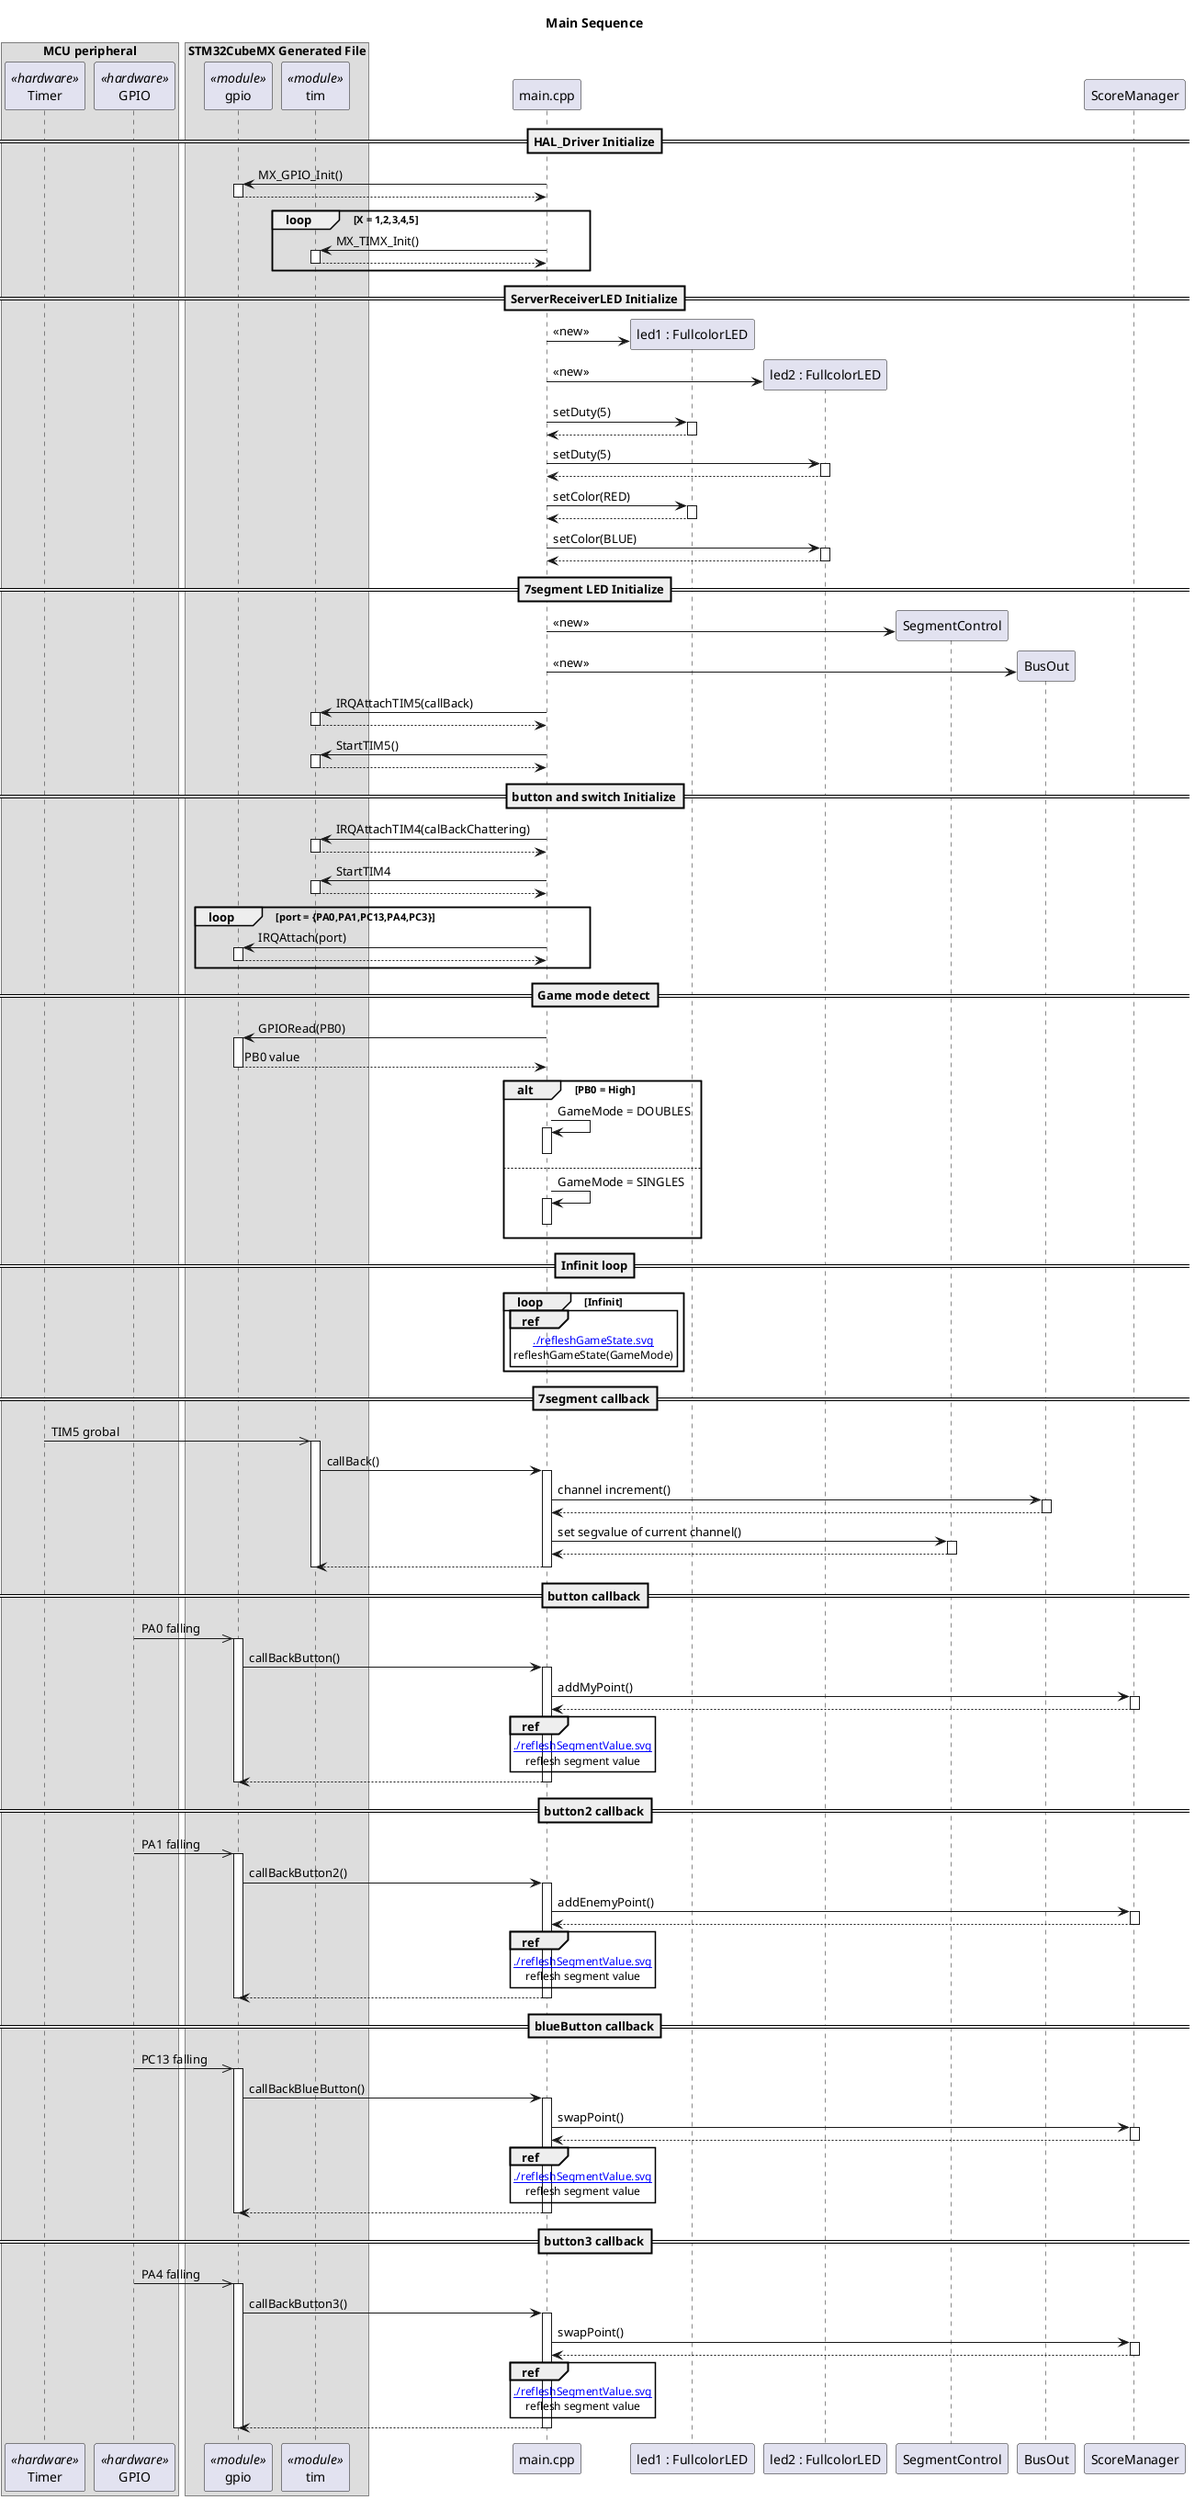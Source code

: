 @startuml

title Main Sequence

'hide footbox

box "MCU peripheral"

  participant "Timer" as HardwareTimer<<hardware>>
  participant "GPIO" as HardwareGPIO<<hardware>>
end box
box "STM32CubeMX Generated File"
  participant "gpio" as ModuleGPIO<<module>>
  participant "tim" as ModuleTim<<module>>
end box
participant "main.cpp" as File_Main_cpp
participant "led1 : FullcolorLED" as objFullColorLED_led1
participant "led2 : FullcolorLED" as objFullColorLED_led2
participant "SegmentControl" as ClassSegmentControl
participant "BusOut" as ClassBusOut
participant "ScoreManager" as ClassScoreManager

==HAL_Driver Initialize==
File_Main_cpp -> ModuleGPIO : MX_GPIO_Init()
  activate ModuleGPIO
File_Main_cpp <-- ModuleGPIO
  deactivate ModuleGPIO

loop X = 1,2,3,4,5
  File_Main_cpp -> ModuleTim : MX_TIMX_Init()
    activate ModuleTim
  File_Main_cpp <-- ModuleTim
    deactivate ModuleTim
end

==ServerReceiverLED Initialize==
create objFullColorLED_led1
File_Main_cpp -> objFullColorLED_led1 : <<new>>

create objFullColorLED_led2
File_Main_cpp -> objFullColorLED_led2 : <<new>>

File_Main_cpp -> objFullColorLED_led1 : setDuty(5)
  activate objFullColorLED_led1
File_Main_cpp <-- objFullColorLED_led1
  deactivate objFullColorLED_led1

File_Main_cpp -> objFullColorLED_led2 : setDuty(5)
  activate objFullColorLED_led2
File_Main_cpp <-- objFullColorLED_led2
  deactivate objFullColorLED_led2

File_Main_cpp -> objFullColorLED_led1 : setColor(RED)
  activate objFullColorLED_led1
File_Main_cpp <-- objFullColorLED_led1
  deactivate objFullColorLED_led1

File_Main_cpp -> objFullColorLED_led2 : setColor(BLUE)
  activate objFullColorLED_led2
File_Main_cpp <-- objFullColorLED_led2
  deactivate objFullColorLED_led2

==7segment LED Initialize==
create ClassSegmentControl
File_Main_cpp -> ClassSegmentControl : <<new>>
create ClassBusOut
File_Main_cpp -> ClassBusOut : <<new>>

File_Main_cpp -> ModuleTim : IRQAttachTIM5(callBack)
  activate ModuleTim
File_Main_cpp <-- ModuleTim
  deactivate ModuleTim

File_Main_cpp -> ModuleTim : StartTIM5()
  activate ModuleTim
File_Main_cpp <-- ModuleTim
  deactivate ModuleTim

==button and switch Initialize==
File_Main_cpp -> ModuleTim : IRQAttachTIM4(calBackChattering)
  activate ModuleTim
File_Main_cpp <-- ModuleTim
  deactivate ModuleTim

File_Main_cpp -> ModuleTim : StartTIM4
  activate ModuleTim
File_Main_cpp <-- ModuleTim
  deactivate ModuleTim

loop port = {PA0,PA1,PC13,PA4,PC3}
  File_Main_cpp -> ModuleGPIO : IRQAttach(port)
    activate ModuleGPIO
  File_Main_cpp <-- ModuleGPIO
    deactivate ModuleGPIO
end

==Game mode detect==
File_Main_cpp -> ModuleGPIO : GPIORead(PB0)
  activate ModuleGPIO
File_Main_cpp <-- ModuleGPIO : PB0 value
  deactivate ModuleGPIO

alt PB0 = High
  File_Main_cpp -> File_Main_cpp : GameMode = DOUBLES
    activate File_Main_cpp
    deactivate File_Main_cpp
else
  File_Main_cpp -> File_Main_cpp : GameMode = SINGLES
    activate File_Main_cpp
    deactivate File_Main_cpp
end

==Infinit loop==
loop Infinit
  ref over File_Main_cpp
    [[./refleshGameState.svg]]
    refleshGameState(GameMode)
  end ref
end

==7segment callback==
HardwareTimer ->> ModuleTim : TIM5 grobal
  activate ModuleTim
ModuleTim -> File_Main_cpp : callBack()
  activate File_Main_cpp
File_Main_cpp -> ClassBusOut : channel increment()
  activate ClassBusOut
File_Main_cpp <-- ClassBusOut
  deactivate ClassBusOut
File_Main_cpp -> ClassSegmentControl : set segvalue of current channel()
  activate ClassSegmentControl
File_Main_cpp <-- ClassSegmentControl
  deactivate ClassSegmentControl
ModuleTim <-- File_Main_cpp
  deactivate File_Main_cpp
  deactivate ModuleTim

==button callback==
HardwareGPIO ->> ModuleGPIO : PA0 falling
  activate ModuleGPIO
ModuleGPIO -> File_Main_cpp : callBackButton()
  activate File_Main_cpp
File_Main_cpp -> ClassScoreManager : addMyPoint()
  activate ClassScoreManager
File_Main_cpp <-- ClassScoreManager
  deactivate ClassScoreManager
ref over File_Main_cpp
  [[./refleshSegmentValue.svg]]
  reflesh segment value
end ref

ModuleGPIO <-- File_Main_cpp
  deactivate File_Main_cpp
  deactivate ModuleGPIO

==button2 callback==
HardwareGPIO ->> ModuleGPIO : PA1 falling
  activate ModuleGPIO
ModuleGPIO -> File_Main_cpp : callBackButton2()
  activate File_Main_cpp
File_Main_cpp -> ClassScoreManager : addEnemyPoint()
  activate ClassScoreManager
File_Main_cpp <-- ClassScoreManager
  deactivate ClassScoreManager
ref over File_Main_cpp
  [[./refleshSegmentValue.svg]]
  reflesh segment value
end ref
ModuleGPIO <-- File_Main_cpp
  deactivate File_Main_cpp
  deactivate ModuleGPIO

==blueButton callback==
HardwareGPIO ->> ModuleGPIO : PC13 falling
  activate ModuleGPIO
ModuleGPIO -> File_Main_cpp : callBackBlueButton()
  activate File_Main_cpp
File_Main_cpp -> ClassScoreManager : swapPoint()
  activate ClassScoreManager
File_Main_cpp <-- ClassScoreManager
  deactivate ClassScoreManager
ref over File_Main_cpp
  [[./refleshSegmentValue.svg]]
  reflesh segment value
end ref

ModuleGPIO <-- File_Main_cpp
  deactivate File_Main_cpp
  deactivate ModuleGPIO

==button3 callback==
HardwareGPIO ->> ModuleGPIO : PA4 falling
  activate ModuleGPIO
ModuleGPIO -> File_Main_cpp : callBackButton3()
  activate File_Main_cpp
File_Main_cpp -> ClassScoreManager : swapPoint()
  activate ClassScoreManager
File_Main_cpp <-- ClassScoreManager
  deactivate ClassScoreManager
ref over File_Main_cpp
  [[./refleshSegmentValue.svg]]
  reflesh segment value
end ref

ModuleGPIO <-- File_Main_cpp
  deactivate File_Main_cpp
  deactivate ModuleGPIO
@enduml
